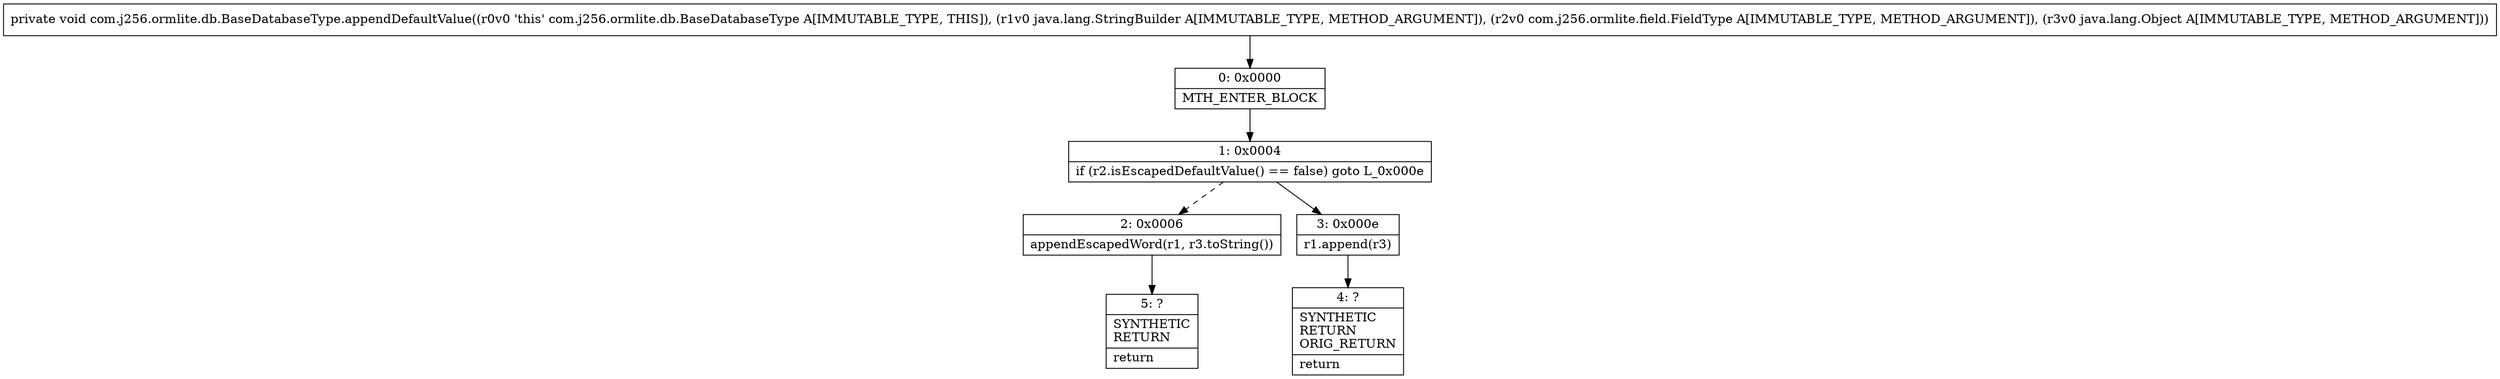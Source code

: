 digraph "CFG forcom.j256.ormlite.db.BaseDatabaseType.appendDefaultValue(Ljava\/lang\/StringBuilder;Lcom\/j256\/ormlite\/field\/FieldType;Ljava\/lang\/Object;)V" {
Node_0 [shape=record,label="{0\:\ 0x0000|MTH_ENTER_BLOCK\l}"];
Node_1 [shape=record,label="{1\:\ 0x0004|if (r2.isEscapedDefaultValue() == false) goto L_0x000e\l}"];
Node_2 [shape=record,label="{2\:\ 0x0006|appendEscapedWord(r1, r3.toString())\l}"];
Node_3 [shape=record,label="{3\:\ 0x000e|r1.append(r3)\l}"];
Node_4 [shape=record,label="{4\:\ ?|SYNTHETIC\lRETURN\lORIG_RETURN\l|return\l}"];
Node_5 [shape=record,label="{5\:\ ?|SYNTHETIC\lRETURN\l|return\l}"];
MethodNode[shape=record,label="{private void com.j256.ormlite.db.BaseDatabaseType.appendDefaultValue((r0v0 'this' com.j256.ormlite.db.BaseDatabaseType A[IMMUTABLE_TYPE, THIS]), (r1v0 java.lang.StringBuilder A[IMMUTABLE_TYPE, METHOD_ARGUMENT]), (r2v0 com.j256.ormlite.field.FieldType A[IMMUTABLE_TYPE, METHOD_ARGUMENT]), (r3v0 java.lang.Object A[IMMUTABLE_TYPE, METHOD_ARGUMENT])) }"];
MethodNode -> Node_0;
Node_0 -> Node_1;
Node_1 -> Node_2[style=dashed];
Node_1 -> Node_3;
Node_2 -> Node_5;
Node_3 -> Node_4;
}

